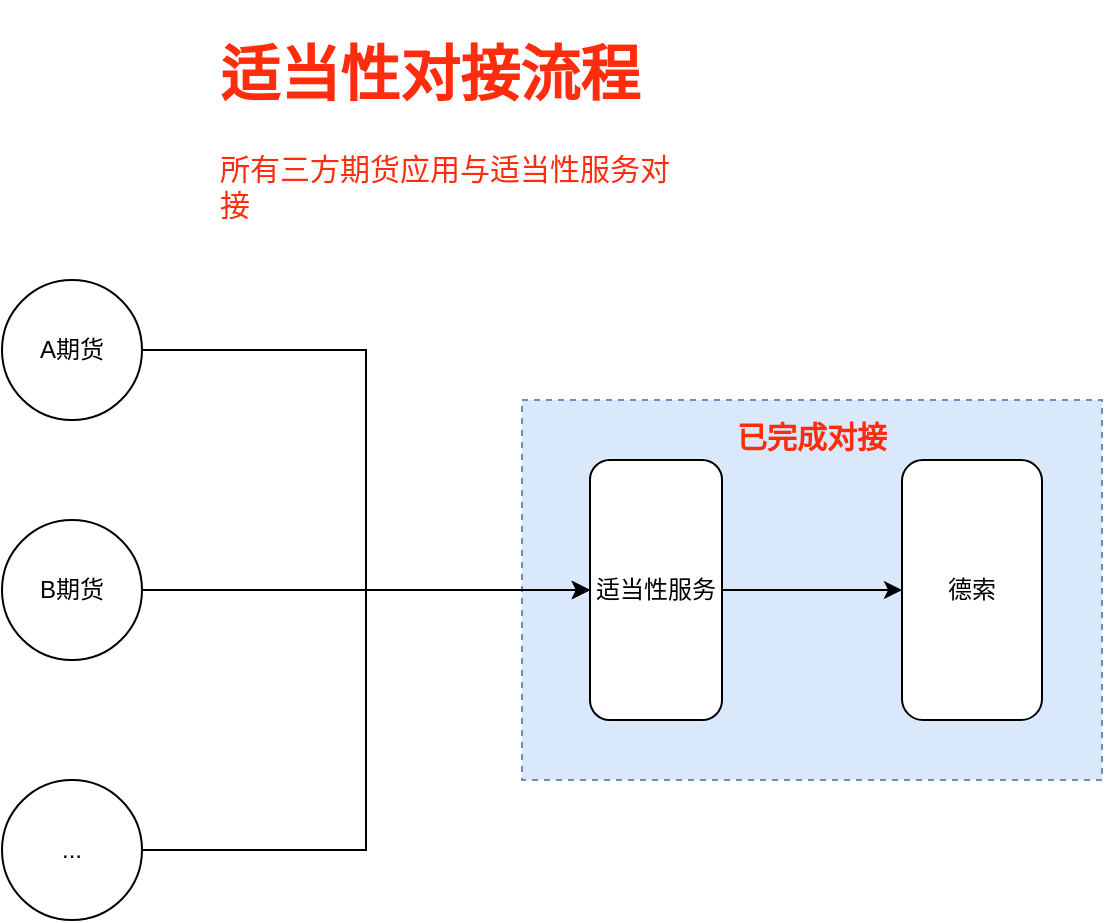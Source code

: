 <mxfile version="14.9.3" type="github">
  <diagram id="OR4W72dV_jkqDoc0nEoW" name="第 1 页">
    <mxGraphModel dx="1422" dy="1931" grid="1" gridSize="10" guides="1" tooltips="1" connect="1" arrows="1" fold="1" page="1" pageScale="1" pageWidth="827" pageHeight="1169" math="0" shadow="0">
      <root>
        <mxCell id="0" />
        <mxCell id="1" parent="0" />
        <mxCell id="HrmyW0MMvMymRdrJQuZ0-12" value="" style="rounded=0;whiteSpace=wrap;html=1;fillColor=#dae8fc;strokeColor=#6c8ebf;dashed=1;" vertex="1" parent="1">
          <mxGeometry x="320" y="120" width="290" height="190" as="geometry" />
        </mxCell>
        <mxCell id="HrmyW0MMvMymRdrJQuZ0-1" value="德索" style="rounded=1;whiteSpace=wrap;html=1;" vertex="1" parent="1">
          <mxGeometry x="510" y="150" width="70" height="130" as="geometry" />
        </mxCell>
        <mxCell id="HrmyW0MMvMymRdrJQuZ0-3" style="edgeStyle=orthogonalEdgeStyle;rounded=0;orthogonalLoop=1;jettySize=auto;html=1;" edge="1" parent="1" source="HrmyW0MMvMymRdrJQuZ0-2" target="HrmyW0MMvMymRdrJQuZ0-1">
          <mxGeometry relative="1" as="geometry" />
        </mxCell>
        <mxCell id="HrmyW0MMvMymRdrJQuZ0-2" value="适当性服务" style="rounded=1;whiteSpace=wrap;html=1;" vertex="1" parent="1">
          <mxGeometry x="354" y="150" width="66" height="130" as="geometry" />
        </mxCell>
        <mxCell id="HrmyW0MMvMymRdrJQuZ0-7" style="edgeStyle=orthogonalEdgeStyle;rounded=0;orthogonalLoop=1;jettySize=auto;html=1;entryX=0;entryY=0.5;entryDx=0;entryDy=0;" edge="1" parent="1" source="HrmyW0MMvMymRdrJQuZ0-4" target="HrmyW0MMvMymRdrJQuZ0-2">
          <mxGeometry relative="1" as="geometry" />
        </mxCell>
        <mxCell id="HrmyW0MMvMymRdrJQuZ0-4" value="A期货" style="ellipse;whiteSpace=wrap;html=1;" vertex="1" parent="1">
          <mxGeometry x="60" y="60" width="70" height="70" as="geometry" />
        </mxCell>
        <mxCell id="HrmyW0MMvMymRdrJQuZ0-8" style="edgeStyle=orthogonalEdgeStyle;rounded=0;orthogonalLoop=1;jettySize=auto;html=1;" edge="1" parent="1" source="HrmyW0MMvMymRdrJQuZ0-5" target="HrmyW0MMvMymRdrJQuZ0-2">
          <mxGeometry relative="1" as="geometry" />
        </mxCell>
        <mxCell id="HrmyW0MMvMymRdrJQuZ0-5" value="B期货" style="ellipse;whiteSpace=wrap;html=1;" vertex="1" parent="1">
          <mxGeometry x="60" y="180" width="70" height="70" as="geometry" />
        </mxCell>
        <mxCell id="HrmyW0MMvMymRdrJQuZ0-9" style="edgeStyle=orthogonalEdgeStyle;rounded=0;orthogonalLoop=1;jettySize=auto;html=1;entryX=0;entryY=0.5;entryDx=0;entryDy=0;" edge="1" parent="1" source="HrmyW0MMvMymRdrJQuZ0-6" target="HrmyW0MMvMymRdrJQuZ0-2">
          <mxGeometry relative="1" as="geometry" />
        </mxCell>
        <mxCell id="HrmyW0MMvMymRdrJQuZ0-6" value="..." style="ellipse;whiteSpace=wrap;html=1;" vertex="1" parent="1">
          <mxGeometry x="60" y="310" width="70" height="70" as="geometry" />
        </mxCell>
        <mxCell id="HrmyW0MMvMymRdrJQuZ0-13" value="已完成对接" style="text;html=1;strokeColor=none;fillColor=none;align=center;verticalAlign=middle;whiteSpace=wrap;rounded=0;dashed=1;fontColor=#FF2D0D;fontStyle=1;fontSize=15;" vertex="1" parent="1">
          <mxGeometry x="410" y="130" width="110" height="15" as="geometry" />
        </mxCell>
        <mxCell id="HrmyW0MMvMymRdrJQuZ0-14" value="&lt;h1&gt;适当性对接流程&lt;/h1&gt;&lt;p&gt;所有三方期货应用与适当性服务对接&lt;/p&gt;" style="text;html=1;strokeColor=none;fillColor=none;spacing=5;spacingTop=-20;whiteSpace=wrap;overflow=hidden;rounded=0;dashed=1;fontSize=15;fontColor=#FF2D0D;" vertex="1" parent="1">
          <mxGeometry x="164" y="-70" width="246" height="110" as="geometry" />
        </mxCell>
      </root>
    </mxGraphModel>
  </diagram>
</mxfile>
